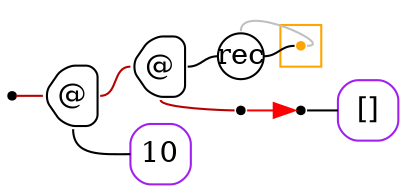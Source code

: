digraph G {
  rankdir=LR;
  edge[arrowhead=none,arrowtail=none];
  node[fixedsize=true,shape=circle]
  size="9.201041666666667,5.219270833333334";
  labeldistance=0;
  nodesep=.175;
  ranksep=.175;

 nd1[shape=point];
   nd39[label="[]",tooltip="nd39-ConstEmptyGraph",style=rounded,orientation=90,shape=square,width=.4,height=.4,color="purple"];
 nd391[label="rec",tooltip="nd391-RecurGraph",style=rounded,width=.3,height=.3,color="#000000"];
   subgraph cluster_nd395 {
     graph[style=fill,color="orange"];
     ndcluster_nd395[tooltip="nd395",orientation=90,shape=point,color="orange"];
   };
 nd332[label="@",tooltip="nd332-AppGraph",style=rounded,orientation=90,shape=house,width=.4,height=.4,color="#000000"];
 nd333[label="@",tooltip="nd333-AppGraph",style=rounded,orientation=90,shape=house,width=.4,height=.4,color="#000000"];
 nd441[label=" ",tooltip="nd441-ContractGraph",style=rounded,orientation=90,shape=point];
 nd454[label=" ",tooltip="nd454-ContractGraph",style=rounded,orientation=90,shape=point];
   nd463[label="10",tooltip="nd463-ConstGraph",style=rounded,orientation=90,shape=square,width=.4,height=.4,color="purple"];

  nd441->nd39[tailport=e,headport=w];
  nd333->nd454[tailport=s,headport=w,color="#b70000",arrowhead=none,arrowtail=none];
  nd333->nd391[tailport=e,headport=w,color=black,arrowhead=none,arrowtail=none];
  nd332->nd333[tailport=e,headport=w,color="#b70000",arrowhead=none,arrowtail=none];
  nd332->nd463[tailport=s,headport=w];
  nd1->nd332[label="",tailport=e,headport=w,color="#b70000",arrowhead=none,arrowtail=none];
  nd391->ndcluster_nd395[dir=back,headport=e,tailport=n,color=grey,arrowhead=none,arrowtail=none];
  nd391->ndcluster_nd395[tailport=e,headport=w];
  nd454->nd441[tailport=e,headport=w,color=red,arrowhead=normal];
}